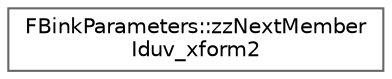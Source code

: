 digraph "Graphical Class Hierarchy"
{
 // INTERACTIVE_SVG=YES
 // LATEX_PDF_SIZE
  bgcolor="transparent";
  edge [fontname=Helvetica,fontsize=10,labelfontname=Helvetica,labelfontsize=10];
  node [fontname=Helvetica,fontsize=10,shape=box,height=0.2,width=0.4];
  rankdir="LR";
  Node0 [id="Node000000",label="FBinkParameters::zzNextMember\lIduv_xform2",height=0.2,width=0.4,color="grey40", fillcolor="white", style="filled",URL="$d8/d16/structFBinkParameters_1_1zzNextMemberIduv__xform2.html",tooltip=" "];
}
